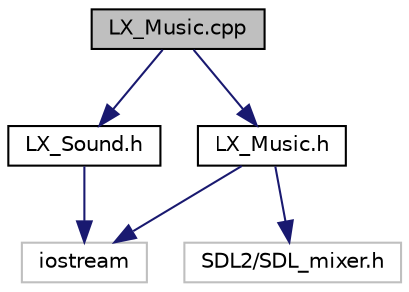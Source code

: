 digraph "LX_Music.cpp"
{
  edge [fontname="Helvetica",fontsize="10",labelfontname="Helvetica",labelfontsize="10"];
  node [fontname="Helvetica",fontsize="10",shape=record];
  Node1 [label="LX_Music.cpp",height=0.2,width=0.4,color="black", fillcolor="grey75", style="filled" fontcolor="black"];
  Node1 -> Node2 [color="midnightblue",fontsize="10",style="solid",fontname="Helvetica"];
  Node2 [label="LX_Sound.h",height=0.2,width=0.4,color="black", fillcolor="white", style="filled",URL="$_l_x___sound_8h.html",tooltip="The abstract sound class. "];
  Node2 -> Node3 [color="midnightblue",fontsize="10",style="solid",fontname="Helvetica"];
  Node3 [label="iostream",height=0.2,width=0.4,color="grey75", fillcolor="white", style="filled"];
  Node1 -> Node4 [color="midnightblue",fontsize="10",style="solid",fontname="Helvetica"];
  Node4 [label="LX_Music.h",height=0.2,width=0.4,color="black", fillcolor="white", style="filled",URL="$_l_x___music_8h.html",tooltip="The LX_Music library. "];
  Node4 -> Node3 [color="midnightblue",fontsize="10",style="solid",fontname="Helvetica"];
  Node4 -> Node5 [color="midnightblue",fontsize="10",style="solid",fontname="Helvetica"];
  Node5 [label="SDL2/SDL_mixer.h",height=0.2,width=0.4,color="grey75", fillcolor="white", style="filled"];
}

